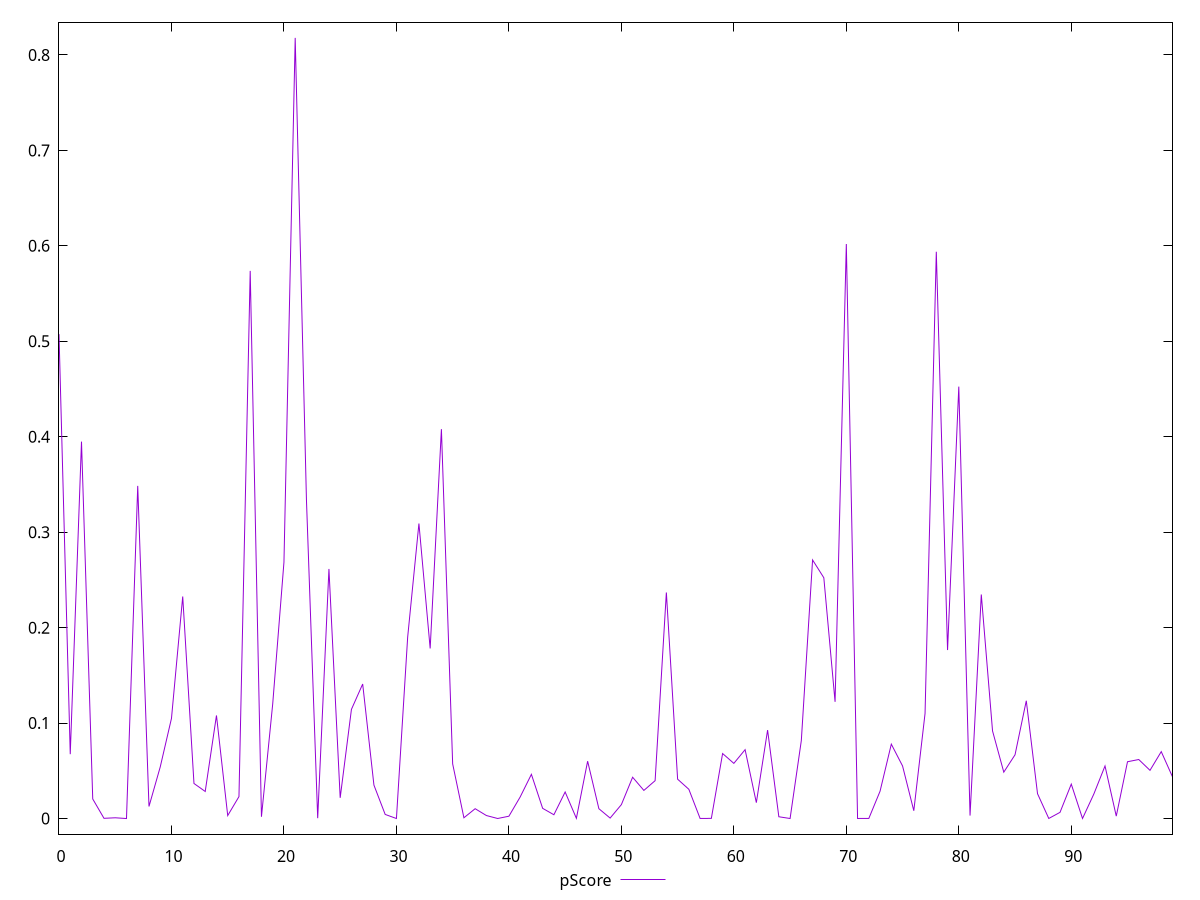 reset

$pScore <<EOF
0 0.5075383531570745
1 0.06743759969033603
2 0.39487995324149155
3 0.02047999805204298
4 0.00022307022749162853
5 0.0007743525794762784
6 0.000005506437322999602
7 0.3484911904331805
8 0.012639892474843262
9 0.054017666227522465
10 0.10493726616220717
11 0.232599430001515
12 0.03673424596515468
13 0.02834180492686611
14 0.10799083904264917
15 0.0031050253060523336
16 0.022962471434434084
17 0.5737622673688019
18 0.0018590317764357045
19 0.1199384586114528
20 0.26853457314052326
21 0.8178834073536193
22 0.3339840140442445
23 0.00034431662399692087
24 0.26145433497362885
25 0.021684937867139376
26 0.11435777168986011
27 0.1409279178753865
28 0.035008966228897764
29 0.004292447670461441
30 0.00001928002169271359
31 0.19013433371139338
32 0.30907287837835995
33 0.17817633069987093
34 0.40796969449659465
35 0.057237387615208746
36 0.0007875128752641847
37 0.01028548949198066
38 0.003132906918638101
39 0.0000318651885672927
40 0.00242062462007242
41 0.022528294541742933
42 0.046291298444568474
43 0.010677219926064296
44 0.003957098486196298
45 0.027803678614441996
46 0.00020603582105244156
47 0.06006646135510618
48 0.01028548949198077
49 0.00046979479169267924
50 0.01455791851159538
51 0.04327001215064319
52 0.029450079236831794
53 0.039675540988215796
54 0.23684939248589565
55 0.04123432047271319
56 0.030602459135179894
57 0.00006475169039832362
58 0.0001601012474663488
59 0.06809099859126677
60 0.05779235555897283
61 0.07214530636333805
62 0.01661831685621651
63 0.0926467401217293
64 0.0018590317764357045
65 0.000022873881090956782
66 0.08176634586936404
67 0.2709305834208046
68 0.25226295237319346
69 0.12224319860505922
70 0.601933770577689
71 0.000053312615094558424
72 0.00006981162293984156
73 0.028614831785463313
74 0.07792471650906863
75 0.05507026126629677
76 0.008151063235107836
77 0.1100741336904566
78 0.5938434653326802
79 0.1765256009381998
80 0.4525334233780383
81 0.003105025306052389
82 0.23471596785255683
83 0.09176172522579401
84 0.048578495809699085
85 0.06679042467917257
86 0.12341143066451998
87 0.02600082561015843
88 0.000058303886929400583
89 0.006471419474181894
90 0.03603403276655487
91 0.000040255090871688104
92 0.025507940942706142
93 0.05507026126629677
94 0.0025078895713906424
95 0.059489698930023815
96 0.061830410215736986
97 0.050489734234323624
98 0.07008910901439147
99 0.043689154416549414
EOF

set key outside below
set xrange [0:99]
set yrange [-0.016352051581002926:0.8342409653719453]
set trange [-0.016352051581002926:0.8342409653719453]
set terminal svg size 640, 500 enhanced background rgb 'white'
set output "reports/report_00028_2021-02-24T12-49-42.674Z/estimated-input-latency/samples/astro/pScore/values.svg"

plot $pScore title "pScore" with line

reset
